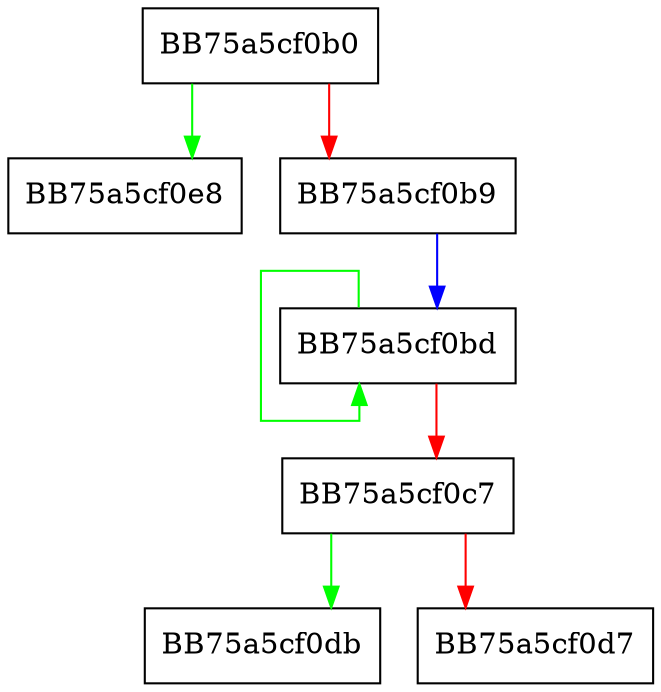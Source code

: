 digraph EnumString {
  node [shape="box"];
  graph [splines=ortho];
  BB75a5cf0b0 -> BB75a5cf0e8 [color="green"];
  BB75a5cf0b0 -> BB75a5cf0b9 [color="red"];
  BB75a5cf0b9 -> BB75a5cf0bd [color="blue"];
  BB75a5cf0bd -> BB75a5cf0bd [color="green"];
  BB75a5cf0bd -> BB75a5cf0c7 [color="red"];
  BB75a5cf0c7 -> BB75a5cf0db [color="green"];
  BB75a5cf0c7 -> BB75a5cf0d7 [color="red"];
}